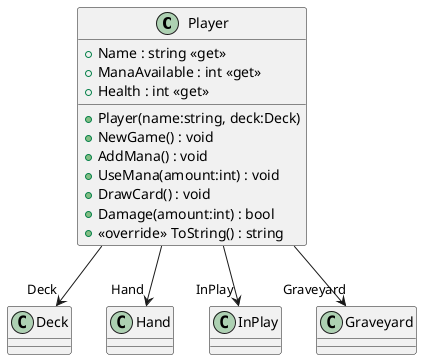 @startuml
class Player {
    + Player(name:string, deck:Deck)
    + Name : string <<get>>
    + ManaAvailable : int <<get>>
    + Health : int <<get>>
    + NewGame() : void
    + AddMana() : void
    + UseMana(amount:int) : void
    + DrawCard() : void
    + Damage(amount:int) : bool
    + <<override>> ToString() : string
}
Player --> "Deck" Deck
Player --> "Hand" Hand
Player --> "InPlay" InPlay
Player --> "Graveyard" Graveyard
@enduml
